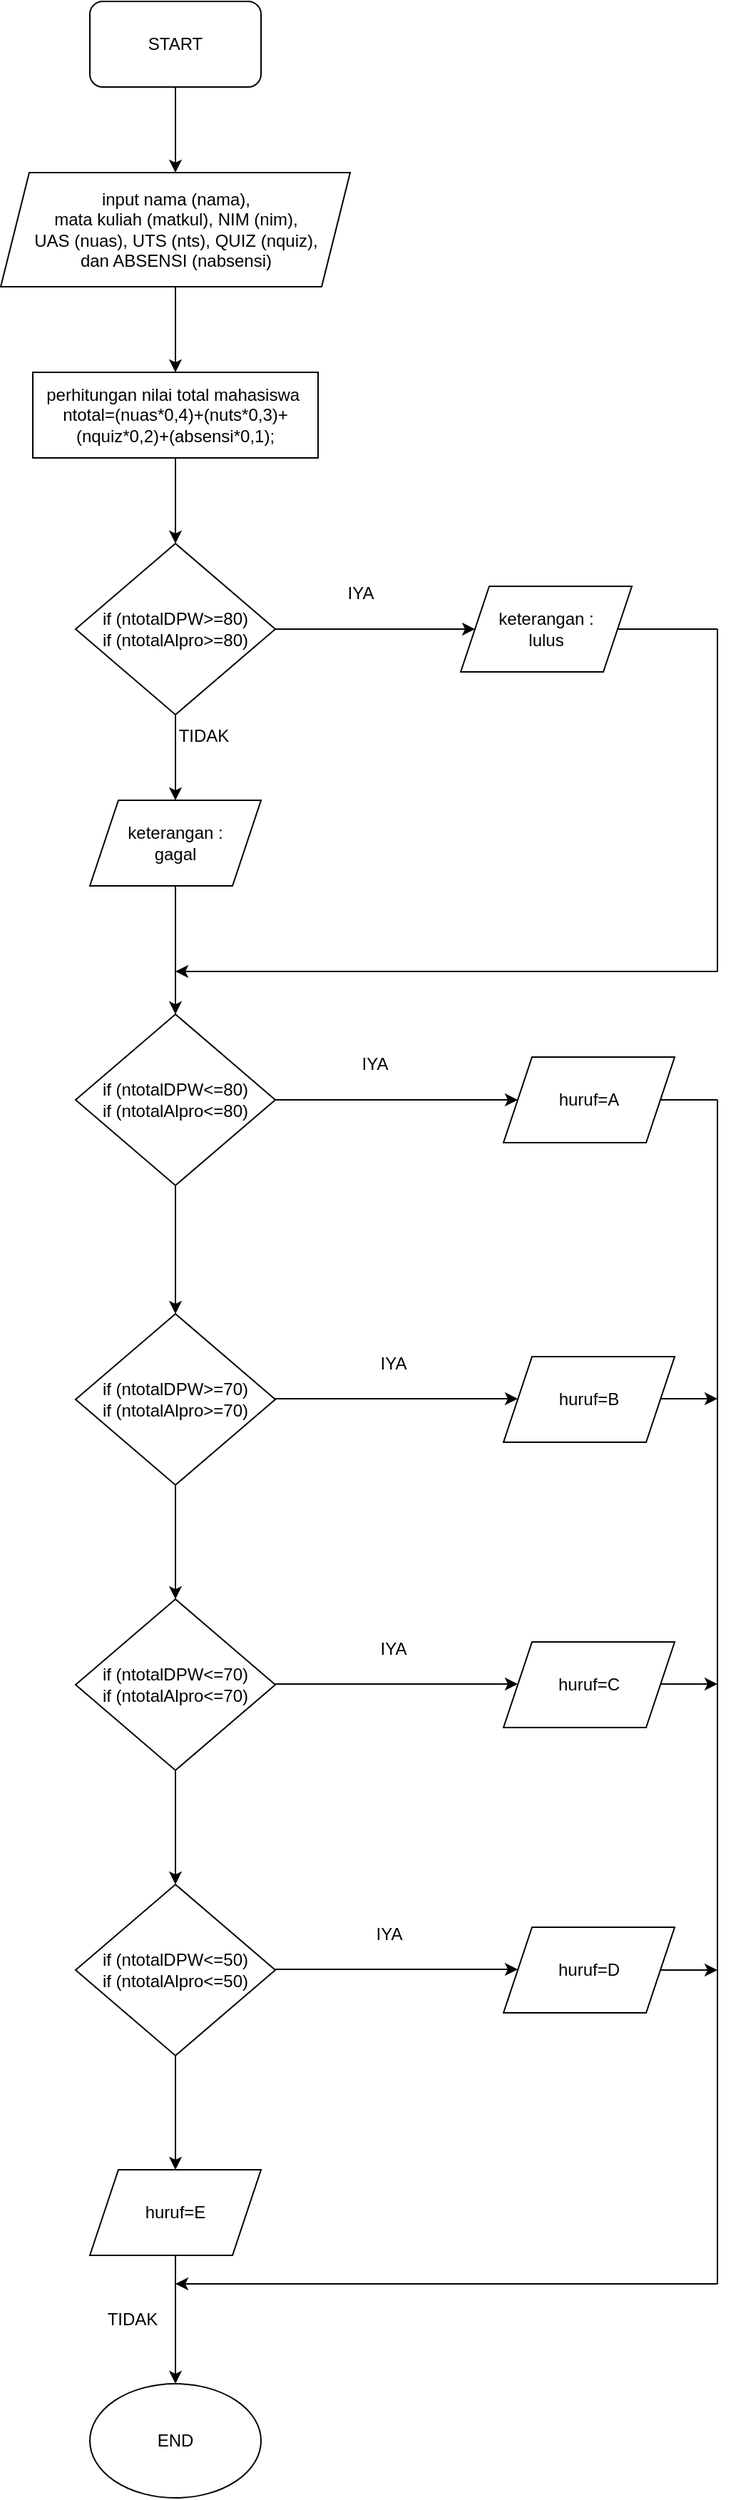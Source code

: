 <mxfile>
    <diagram id="oE5NL9WdwidAnqOml3bV" name="Page-1">
        <mxGraphModel dx="1138" dy="843" grid="1" gridSize="10" guides="1" tooltips="1" connect="1" arrows="1" fold="1" page="1" pageScale="1" pageWidth="850" pageHeight="1100" math="0" shadow="0">
            <root>
                <mxCell id="0"/>
                <mxCell id="1" parent="0"/>
                <mxCell id="2" value="START" style="rounded=1;whiteSpace=wrap;html=1;" vertex="1" parent="1">
                    <mxGeometry x="360" y="360" width="120" height="60" as="geometry"/>
                </mxCell>
                <mxCell id="3" value="" style="endArrow=classic;html=1;rounded=0;exitX=0.5;exitY=1;exitDx=0;exitDy=0;" edge="1" parent="1" source="2">
                    <mxGeometry width="50" height="50" relative="1" as="geometry">
                        <mxPoint x="380" y="570" as="sourcePoint"/>
                        <mxPoint x="420" y="480" as="targetPoint"/>
                    </mxGeometry>
                </mxCell>
                <mxCell id="4" value="input nama (nama), &lt;br&gt;mata kuliah (matkul), NIM (nim), &lt;br&gt;UAS (nuas), UTS (nts), QUIZ (nquiz),&lt;br&gt;&amp;nbsp;dan ABSENSI (nabsensi)&amp;nbsp;" style="shape=parallelogram;perimeter=parallelogramPerimeter;whiteSpace=wrap;html=1;fixedSize=1;" vertex="1" parent="1">
                    <mxGeometry x="297.5" y="480" width="245" height="80" as="geometry"/>
                </mxCell>
                <mxCell id="5" value="perhitungan nilai total mahasiswa&amp;nbsp;&lt;br&gt;ntotal=(nuas*0,4)+(nuts*0,3)+&lt;br&gt;(nquiz*0,2)+(absensi*0,1);" style="rounded=0;whiteSpace=wrap;html=1;" vertex="1" parent="1">
                    <mxGeometry x="320" y="620" width="200" height="60" as="geometry"/>
                </mxCell>
                <mxCell id="6" value="" style="endArrow=classic;html=1;rounded=0;exitX=0.5;exitY=1;exitDx=0;exitDy=0;" edge="1" parent="1" source="4">
                    <mxGeometry width="50" height="50" relative="1" as="geometry">
                        <mxPoint x="380" y="520" as="sourcePoint"/>
                        <mxPoint x="420" y="620" as="targetPoint"/>
                    </mxGeometry>
                </mxCell>
                <mxCell id="7" value="" style="endArrow=classic;html=1;rounded=0;exitX=0.5;exitY=1;exitDx=0;exitDy=0;" edge="1" parent="1" source="5">
                    <mxGeometry width="50" height="50" relative="1" as="geometry">
                        <mxPoint x="380" y="530" as="sourcePoint"/>
                        <mxPoint x="420" y="740" as="targetPoint"/>
                    </mxGeometry>
                </mxCell>
                <mxCell id="8" value="if (ntotalDPW&amp;gt;=80)&lt;br&gt;if (ntotalAlpro&amp;gt;=80)" style="rhombus;whiteSpace=wrap;html=1;" vertex="1" parent="1">
                    <mxGeometry x="350" y="740" width="140" height="120" as="geometry"/>
                </mxCell>
                <mxCell id="9" value="IYA" style="text;html=1;strokeColor=none;fillColor=none;align=center;verticalAlign=middle;whiteSpace=wrap;rounded=0;" vertex="1" parent="1">
                    <mxGeometry x="520" y="760" width="60" height="30" as="geometry"/>
                </mxCell>
                <mxCell id="10" value="keterangan :&lt;br&gt;lulus" style="shape=parallelogram;perimeter=parallelogramPerimeter;whiteSpace=wrap;html=1;fixedSize=1;" vertex="1" parent="1">
                    <mxGeometry x="620" y="770" width="120" height="60" as="geometry"/>
                </mxCell>
                <mxCell id="11" value="" style="endArrow=classic;html=1;rounded=0;exitX=1;exitY=0.5;exitDx=0;exitDy=0;" edge="1" parent="1" source="8" target="10">
                    <mxGeometry width="50" height="50" relative="1" as="geometry">
                        <mxPoint x="510" y="670" as="sourcePoint"/>
                        <mxPoint x="610" y="780" as="targetPoint"/>
                    </mxGeometry>
                </mxCell>
                <mxCell id="12" value="" style="endArrow=classic;html=1;rounded=0;exitX=0.5;exitY=1;exitDx=0;exitDy=0;" edge="1" parent="1" source="8">
                    <mxGeometry width="50" height="50" relative="1" as="geometry">
                        <mxPoint x="510" y="860" as="sourcePoint"/>
                        <mxPoint x="420" y="920" as="targetPoint"/>
                    </mxGeometry>
                </mxCell>
                <mxCell id="13" value="TIDAK" style="text;html=1;strokeColor=none;fillColor=none;align=center;verticalAlign=middle;whiteSpace=wrap;rounded=0;" vertex="1" parent="1">
                    <mxGeometry x="410" y="860" width="60" height="30" as="geometry"/>
                </mxCell>
                <mxCell id="14" value="keterangan :&lt;br&gt;gagal" style="shape=parallelogram;perimeter=parallelogramPerimeter;whiteSpace=wrap;html=1;fixedSize=1;" vertex="1" parent="1">
                    <mxGeometry x="360" y="920" width="120" height="60" as="geometry"/>
                </mxCell>
                <mxCell id="15" value="" style="endArrow=none;html=1;rounded=0;exitX=1;exitY=0.5;exitDx=0;exitDy=0;" edge="1" parent="1" source="10">
                    <mxGeometry width="50" height="50" relative="1" as="geometry">
                        <mxPoint x="510" y="860" as="sourcePoint"/>
                        <mxPoint x="800" y="800" as="targetPoint"/>
                    </mxGeometry>
                </mxCell>
                <mxCell id="16" value="" style="endArrow=none;html=1;rounded=0;" edge="1" parent="1">
                    <mxGeometry width="50" height="50" relative="1" as="geometry">
                        <mxPoint x="800" y="1040" as="sourcePoint"/>
                        <mxPoint x="800" y="800" as="targetPoint"/>
                    </mxGeometry>
                </mxCell>
                <mxCell id="17" value="" style="endArrow=classic;html=1;rounded=0;" edge="1" parent="1">
                    <mxGeometry width="50" height="50" relative="1" as="geometry">
                        <mxPoint x="800" y="1040" as="sourcePoint"/>
                        <mxPoint x="420" y="1040" as="targetPoint"/>
                    </mxGeometry>
                </mxCell>
                <mxCell id="18" value="" style="endArrow=classic;html=1;rounded=0;exitX=0.5;exitY=1;exitDx=0;exitDy=0;" edge="1" parent="1" source="14">
                    <mxGeometry width="50" height="50" relative="1" as="geometry">
                        <mxPoint x="510" y="1050" as="sourcePoint"/>
                        <mxPoint x="420" y="1070" as="targetPoint"/>
                    </mxGeometry>
                </mxCell>
                <mxCell id="19" value="if (ntotalDPW&amp;lt;=80)&lt;br&gt;if (ntotalAlpro&amp;lt;=80)" style="rhombus;whiteSpace=wrap;html=1;" vertex="1" parent="1">
                    <mxGeometry x="350" y="1070" width="140" height="120" as="geometry"/>
                </mxCell>
                <mxCell id="20" value="" style="endArrow=classic;html=1;rounded=0;exitX=0.5;exitY=1;exitDx=0;exitDy=0;" edge="1" parent="1" source="19">
                    <mxGeometry width="50" height="50" relative="1" as="geometry">
                        <mxPoint x="510" y="1250" as="sourcePoint"/>
                        <mxPoint x="420" y="1280" as="targetPoint"/>
                    </mxGeometry>
                </mxCell>
                <mxCell id="21" value="if (ntotalDPW&amp;gt;=70)&lt;br&gt;if (ntotalAlpro&amp;gt;=70)" style="rhombus;whiteSpace=wrap;html=1;" vertex="1" parent="1">
                    <mxGeometry x="350" y="1280" width="140" height="120" as="geometry"/>
                </mxCell>
                <mxCell id="22" value="" style="endArrow=classic;html=1;rounded=0;exitX=0.5;exitY=1;exitDx=0;exitDy=0;" edge="1" parent="1" source="21">
                    <mxGeometry width="50" height="50" relative="1" as="geometry">
                        <mxPoint x="510" y="1450" as="sourcePoint"/>
                        <mxPoint x="420" y="1480" as="targetPoint"/>
                    </mxGeometry>
                </mxCell>
                <mxCell id="23" value="if (ntotalDPW&amp;lt;=70)&lt;br&gt;if (ntotalAlpro&amp;lt;=70)" style="rhombus;whiteSpace=wrap;html=1;" vertex="1" parent="1">
                    <mxGeometry x="350" y="1480" width="140" height="120" as="geometry"/>
                </mxCell>
                <mxCell id="24" value="" style="endArrow=classic;html=1;rounded=0;exitX=0.5;exitY=1;exitDx=0;exitDy=0;" edge="1" parent="1" source="23">
                    <mxGeometry width="50" height="50" relative="1" as="geometry">
                        <mxPoint x="510" y="1650" as="sourcePoint"/>
                        <mxPoint x="420" y="1680" as="targetPoint"/>
                    </mxGeometry>
                </mxCell>
                <mxCell id="25" value="if (ntotalDPW&amp;lt;=50)&lt;br&gt;if (ntotalAlpro&amp;lt;=50)" style="rhombus;whiteSpace=wrap;html=1;" vertex="1" parent="1">
                    <mxGeometry x="350" y="1680" width="140" height="120" as="geometry"/>
                </mxCell>
                <mxCell id="26" value="" style="endArrow=classic;html=1;rounded=0;exitX=1;exitY=0.5;exitDx=0;exitDy=0;" edge="1" parent="1" source="19">
                    <mxGeometry width="50" height="50" relative="1" as="geometry">
                        <mxPoint x="510" y="1250" as="sourcePoint"/>
                        <mxPoint x="660" y="1130" as="targetPoint"/>
                    </mxGeometry>
                </mxCell>
                <mxCell id="27" value="huruf=A" style="shape=parallelogram;perimeter=parallelogramPerimeter;whiteSpace=wrap;html=1;fixedSize=1;" vertex="1" parent="1">
                    <mxGeometry x="650" y="1100" width="120" height="60" as="geometry"/>
                </mxCell>
                <mxCell id="28" value="" style="endArrow=classic;html=1;rounded=0;exitX=1;exitY=0.5;exitDx=0;exitDy=0;" edge="1" parent="1">
                    <mxGeometry width="50" height="50" relative="1" as="geometry">
                        <mxPoint x="490" y="1339.5" as="sourcePoint"/>
                        <mxPoint x="660" y="1339.5" as="targetPoint"/>
                    </mxGeometry>
                </mxCell>
                <mxCell id="29" value="" style="endArrow=classic;html=1;rounded=0;exitX=1;exitY=0.5;exitDx=0;exitDy=0;" edge="1" parent="1">
                    <mxGeometry width="50" height="50" relative="1" as="geometry">
                        <mxPoint x="490" y="1539.5" as="sourcePoint"/>
                        <mxPoint x="660" y="1539.5" as="targetPoint"/>
                    </mxGeometry>
                </mxCell>
                <mxCell id="30" value="" style="endArrow=classic;html=1;rounded=0;exitX=1;exitY=0.5;exitDx=0;exitDy=0;" edge="1" parent="1">
                    <mxGeometry width="50" height="50" relative="1" as="geometry">
                        <mxPoint x="490" y="1739.5" as="sourcePoint"/>
                        <mxPoint x="660" y="1739.5" as="targetPoint"/>
                    </mxGeometry>
                </mxCell>
                <mxCell id="31" value="huruf=B" style="shape=parallelogram;perimeter=parallelogramPerimeter;whiteSpace=wrap;html=1;fixedSize=1;" vertex="1" parent="1">
                    <mxGeometry x="650" y="1310" width="120" height="60" as="geometry"/>
                </mxCell>
                <mxCell id="32" value="huruf=C" style="shape=parallelogram;perimeter=parallelogramPerimeter;whiteSpace=wrap;html=1;fixedSize=1;" vertex="1" parent="1">
                    <mxGeometry x="650" y="1510" width="120" height="60" as="geometry"/>
                </mxCell>
                <mxCell id="33" value="huruf=D" style="shape=parallelogram;perimeter=parallelogramPerimeter;whiteSpace=wrap;html=1;fixedSize=1;" vertex="1" parent="1">
                    <mxGeometry x="650" y="1710" width="120" height="60" as="geometry"/>
                </mxCell>
                <mxCell id="34" value="" style="endArrow=none;html=1;rounded=0;entryX=1;entryY=0.5;entryDx=0;entryDy=0;" edge="1" parent="1" target="27">
                    <mxGeometry width="50" height="50" relative="1" as="geometry">
                        <mxPoint x="800" y="1130" as="sourcePoint"/>
                        <mxPoint x="560" y="1200" as="targetPoint"/>
                    </mxGeometry>
                </mxCell>
                <mxCell id="35" value="" style="endArrow=classic;html=1;rounded=0;exitX=0.5;exitY=1;exitDx=0;exitDy=0;" edge="1" parent="1" source="25">
                    <mxGeometry width="50" height="50" relative="1" as="geometry">
                        <mxPoint x="510" y="1850" as="sourcePoint"/>
                        <mxPoint x="420" y="1880" as="targetPoint"/>
                    </mxGeometry>
                </mxCell>
                <mxCell id="36" value="huruf=E" style="shape=parallelogram;perimeter=parallelogramPerimeter;whiteSpace=wrap;html=1;fixedSize=1;" vertex="1" parent="1">
                    <mxGeometry x="360" y="1880" width="120" height="60" as="geometry"/>
                </mxCell>
                <mxCell id="37" value="" style="endArrow=classic;html=1;rounded=0;exitX=0.5;exitY=1;exitDx=0;exitDy=0;exitPerimeter=0;" edge="1" parent="1" source="36">
                    <mxGeometry width="50" height="50" relative="1" as="geometry">
                        <mxPoint x="420" y="1950" as="sourcePoint"/>
                        <mxPoint x="420" y="2030" as="targetPoint"/>
                    </mxGeometry>
                </mxCell>
                <mxCell id="38" value="END" style="ellipse;whiteSpace=wrap;html=1;" vertex="1" parent="1">
                    <mxGeometry x="360" y="2030" width="120" height="80" as="geometry"/>
                </mxCell>
                <mxCell id="39" value="" style="endArrow=classic;html=1;rounded=0;" edge="1" parent="1">
                    <mxGeometry width="50" height="50" relative="1" as="geometry">
                        <mxPoint x="800" y="1960" as="sourcePoint"/>
                        <mxPoint x="420" y="1960" as="targetPoint"/>
                    </mxGeometry>
                </mxCell>
                <mxCell id="40" value="" style="endArrow=none;html=1;rounded=0;" edge="1" parent="1">
                    <mxGeometry width="50" height="50" relative="1" as="geometry">
                        <mxPoint x="800" y="1960" as="sourcePoint"/>
                        <mxPoint x="800" y="1130" as="targetPoint"/>
                    </mxGeometry>
                </mxCell>
                <mxCell id="41" value="" style="endArrow=classic;html=1;rounded=0;exitX=1;exitY=0.5;exitDx=0;exitDy=0;" edge="1" parent="1" source="33">
                    <mxGeometry width="50" height="50" relative="1" as="geometry">
                        <mxPoint x="510" y="1750" as="sourcePoint"/>
                        <mxPoint x="800" y="1740" as="targetPoint"/>
                    </mxGeometry>
                </mxCell>
                <mxCell id="42" value="" style="endArrow=classic;html=1;rounded=0;exitX=1;exitY=0.5;exitDx=0;exitDy=0;" edge="1" parent="1">
                    <mxGeometry width="50" height="50" relative="1" as="geometry">
                        <mxPoint x="760" y="1539.5" as="sourcePoint"/>
                        <mxPoint x="800" y="1539.5" as="targetPoint"/>
                    </mxGeometry>
                </mxCell>
                <mxCell id="43" value="" style="endArrow=classic;html=1;rounded=0;exitX=1;exitY=0.5;exitDx=0;exitDy=0;" edge="1" parent="1">
                    <mxGeometry width="50" height="50" relative="1" as="geometry">
                        <mxPoint x="760" y="1339.5" as="sourcePoint"/>
                        <mxPoint x="800" y="1339.5" as="targetPoint"/>
                    </mxGeometry>
                </mxCell>
                <mxCell id="44" value="TIDAK" style="text;html=1;strokeColor=none;fillColor=none;align=center;verticalAlign=middle;whiteSpace=wrap;rounded=0;" vertex="1" parent="1">
                    <mxGeometry x="360" y="1970" width="60" height="30" as="geometry"/>
                </mxCell>
                <mxCell id="45" value="IYA" style="text;html=1;strokeColor=none;fillColor=none;align=center;verticalAlign=middle;whiteSpace=wrap;rounded=0;" vertex="1" parent="1">
                    <mxGeometry x="530" y="1090" width="60" height="30" as="geometry"/>
                </mxCell>
                <mxCell id="46" value="IYA" style="text;html=1;strokeColor=none;fillColor=none;align=center;verticalAlign=middle;whiteSpace=wrap;rounded=0;" vertex="1" parent="1">
                    <mxGeometry x="542.5" y="1300" width="60" height="30" as="geometry"/>
                </mxCell>
                <mxCell id="47" value="IYA" style="text;html=1;strokeColor=none;fillColor=none;align=center;verticalAlign=middle;whiteSpace=wrap;rounded=0;" vertex="1" parent="1">
                    <mxGeometry x="542.5" y="1500" width="60" height="30" as="geometry"/>
                </mxCell>
                <mxCell id="48" value="IYA" style="text;html=1;strokeColor=none;fillColor=none;align=center;verticalAlign=middle;whiteSpace=wrap;rounded=0;" vertex="1" parent="1">
                    <mxGeometry x="540" y="1700" width="60" height="30" as="geometry"/>
                </mxCell>
            </root>
        </mxGraphModel>
    </diagram>
</mxfile>